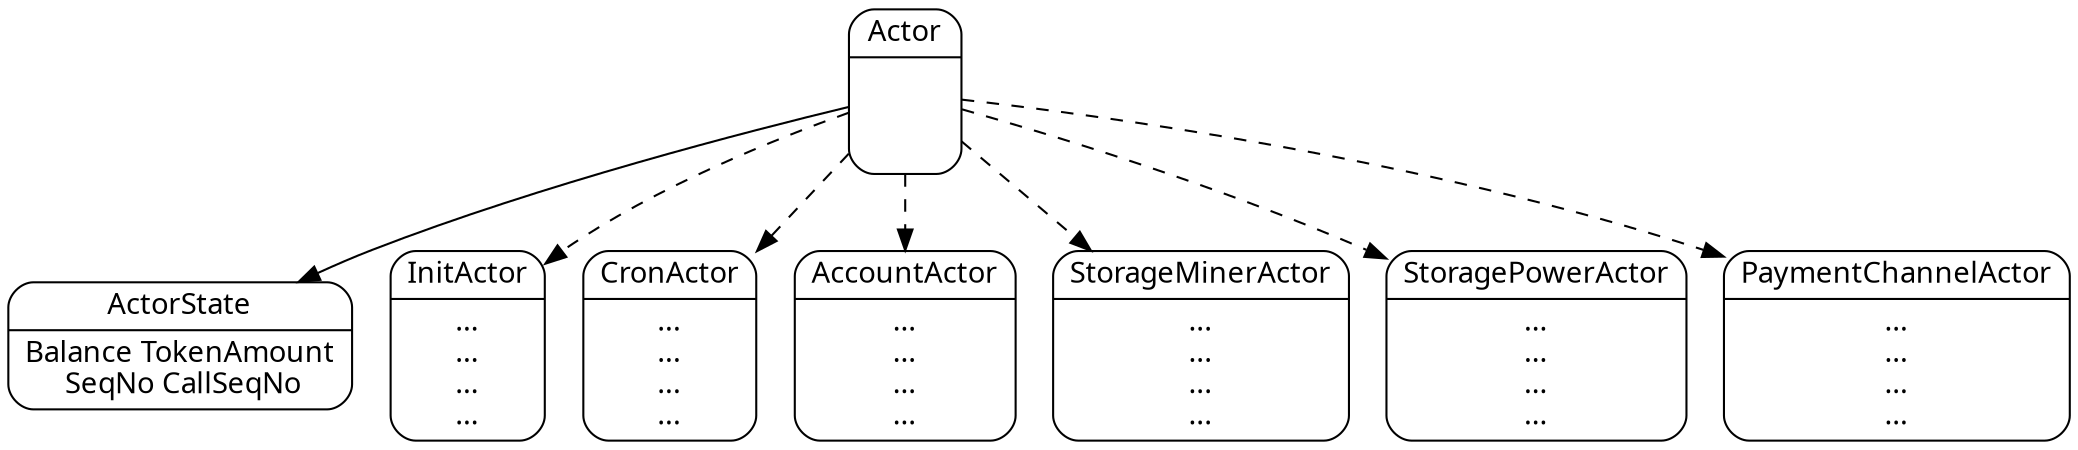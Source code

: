 digraph Actors2 {
    node [fontname = "monaco"]
    edge [fontname = "monaco"]


    Actor           [label="{<f0> Actor      |<f1> \n\n\n}" shape=Mrecord];
    ActorState      [label="{<f0> ActorState |<f1> Balance TokenAmount\n SeqNo CallSeqNo\n}" shape=Mrecord];


    // SystemActors
    InitActor           [label="{<f0> InitActor           |<f1> ...\n...\n...\n...}" shape=Mrecord];
    CronActor           [label="{<f0> CronActor           |<f1> ...\n...\n...\n...}" shape=Mrecord];
    AccountActor        [label="{<f0> AccountActor        |<f1> ...\n...\n...\n...}" shape=Mrecord];
    StorageMinerActor   [label="{<f0> StorageMinerActor   |<f1> ...\n...\n...\n...}" shape=Mrecord];
    StoragePowerActor   [label="{<f0> StoragePowerActor   |<f1> ...\n...\n...\n...}" shape=Mrecord];
    PaymentChannelActor [label="{<f0> PaymentChannelActor |<f1> ...\n...\n...\n...}" shape=Mrecord];

    { // isa
      edge [style=dashed]
      Actor -> InitActor
      Actor -> CronActor
      Actor -> AccountActor
      Actor -> StorageMinerActor
      Actor -> StoragePowerActor
      Actor -> PaymentChannelActor
    }

    { // hasa
      Actor -> ActorState
    }
}
